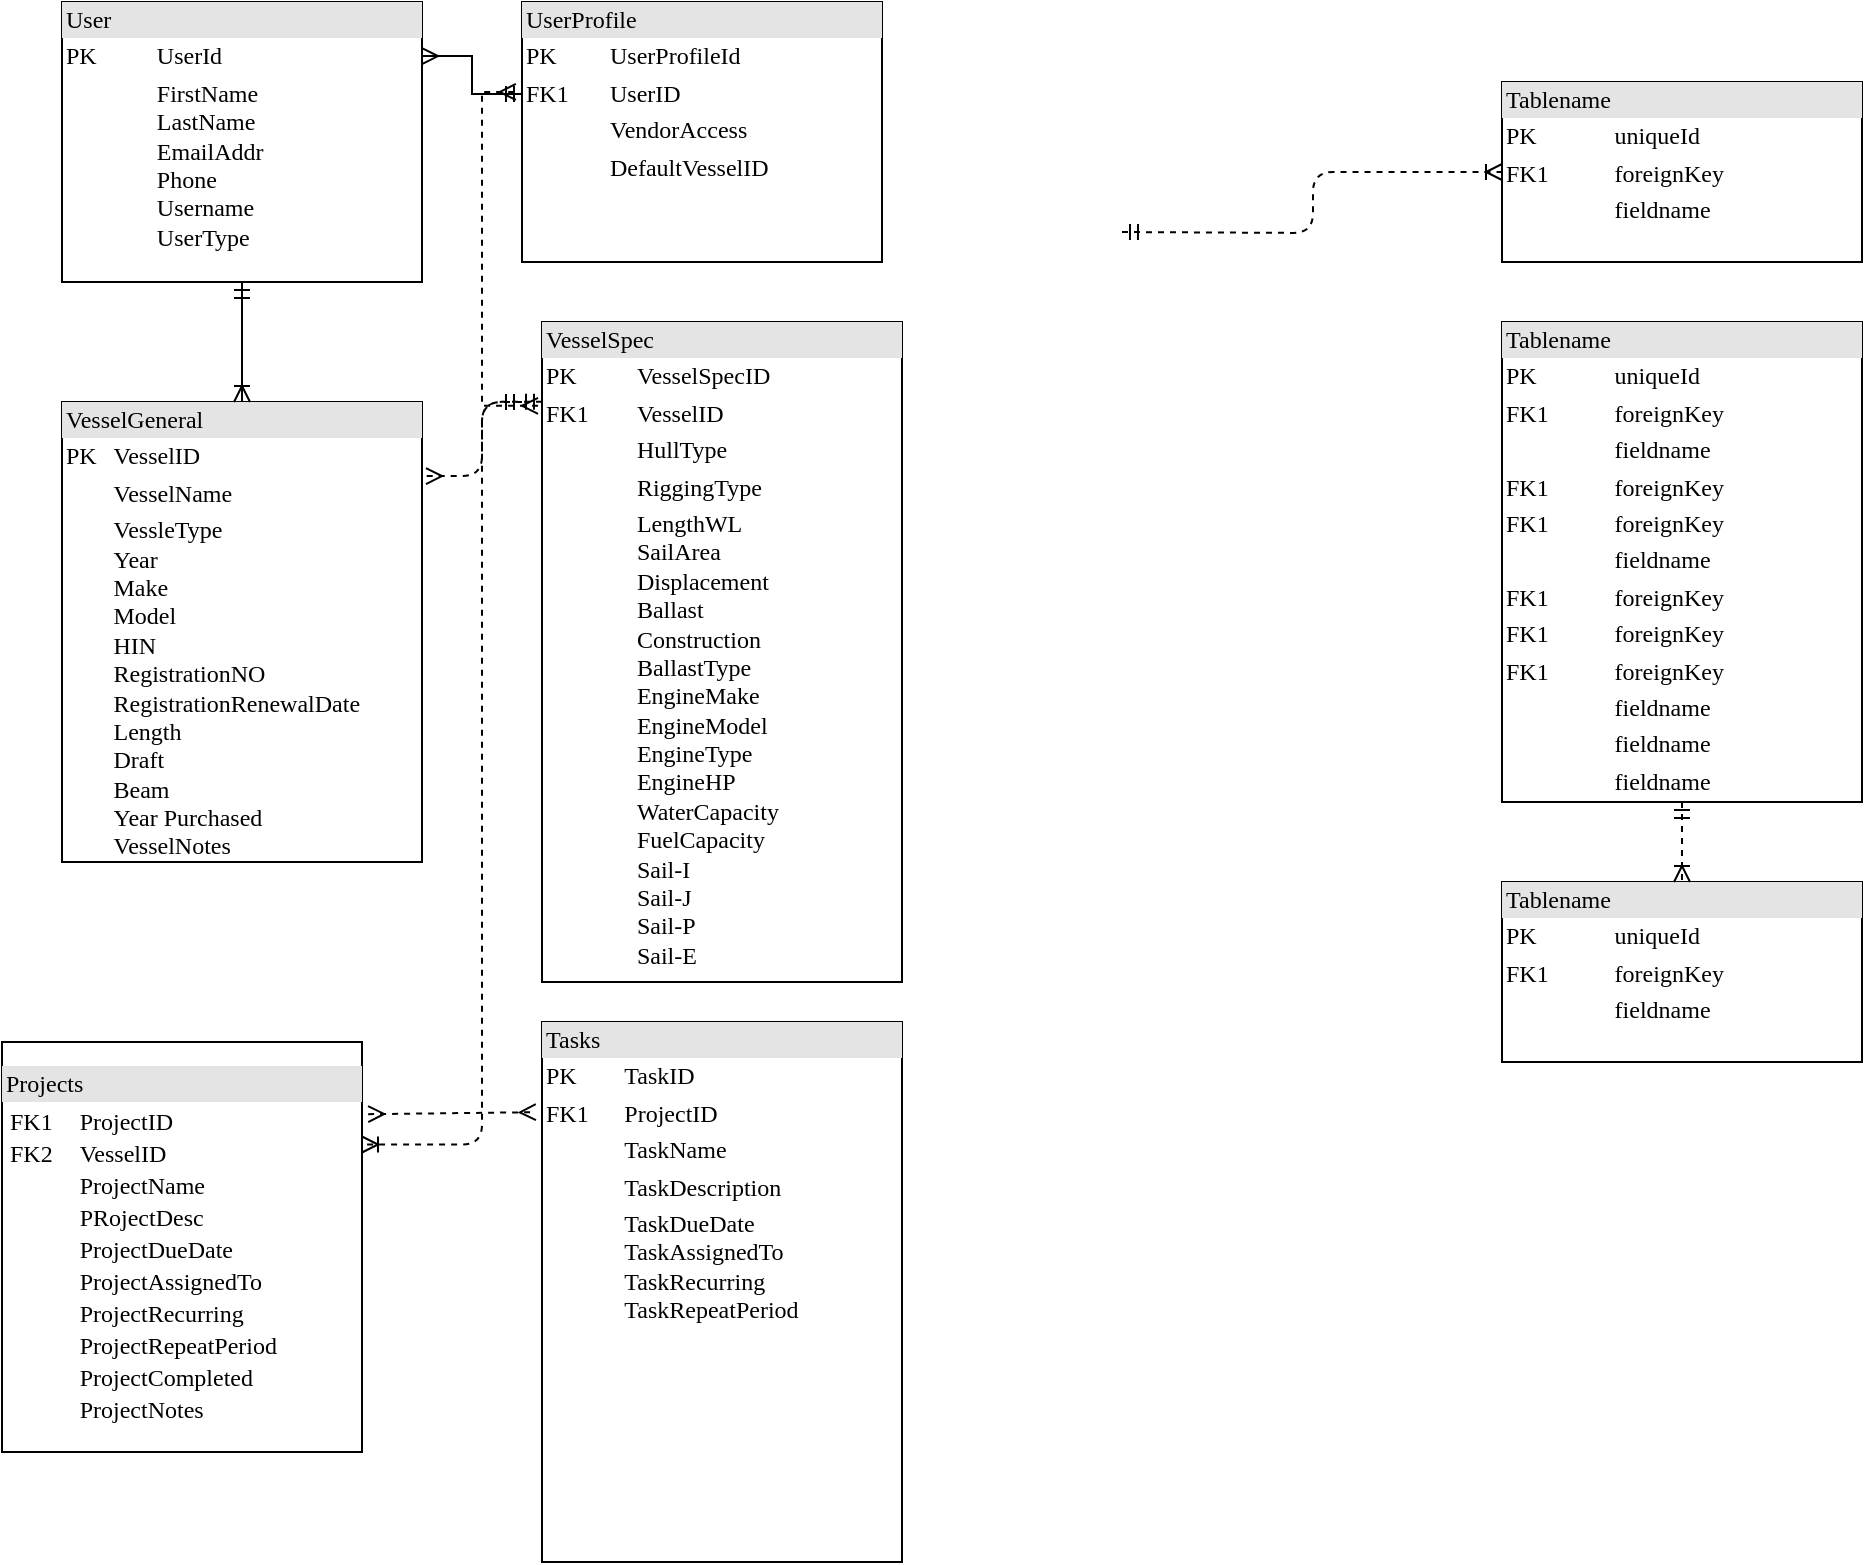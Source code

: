 <mxfile version="13.8.0" type="github">
  <diagram name="Page-1" id="2ca16b54-16f6-2749-3443-fa8db7711227">
    <mxGraphModel dx="1185" dy="667" grid="1" gridSize="10" guides="1" tooltips="1" connect="1" arrows="1" fold="1" page="1" pageScale="1" pageWidth="1100" pageHeight="850" background="#ffffff" math="0" shadow="0">
      <root>
        <mxCell id="0" />
        <mxCell id="1" parent="0" />
        <mxCell id="2ed32ef02a7f4228-1" value="&lt;div style=&quot;box-sizing: border-box ; width: 100% ; background: #e4e4e4 ; padding: 2px&quot;&gt;User&lt;/div&gt;&lt;table style=&quot;width: 100% ; font-size: 1em&quot; cellpadding=&quot;2&quot; cellspacing=&quot;0&quot;&gt;&lt;tbody&gt;&lt;tr&gt;&lt;td&gt;PK&lt;/td&gt;&lt;td&gt;UserId&lt;/td&gt;&lt;/tr&gt;&lt;tr&gt;&lt;td&gt;&lt;br&gt;&lt;/td&gt;&lt;td&gt;FirstName&lt;br&gt;LastName&lt;br&gt;EmailAddr&lt;br&gt;Phone&lt;br&gt;Username&lt;br&gt;UserType&lt;/td&gt;&lt;/tr&gt;&lt;tr&gt;&lt;td&gt;&lt;/td&gt;&lt;td&gt;&lt;br&gt;&lt;/td&gt;&lt;/tr&gt;&lt;/tbody&gt;&lt;/table&gt;" style="verticalAlign=top;align=left;overflow=fill;html=1;rounded=0;shadow=0;comic=0;labelBackgroundColor=none;strokeWidth=1;fontFamily=Verdana;fontSize=12" parent="1" vertex="1">
          <mxGeometry x="110" y="50" width="180" height="140" as="geometry" />
        </mxCell>
        <mxCell id="2ed32ef02a7f4228-19" style="edgeStyle=orthogonalEdgeStyle;html=1;dashed=1;labelBackgroundColor=none;startArrow=ERmandOne;endArrow=ERoneToMany;fontFamily=Verdana;fontSize=12;align=left;entryX=1;entryY=0.25;entryDx=0;entryDy=0;" parent="1" target="2ed32ef02a7f4228-6" edge="1">
          <mxGeometry relative="1" as="geometry">
            <Array as="points">
              <mxPoint x="320" y="250" />
              <mxPoint x="320" y="621" />
            </Array>
            <mxPoint x="340" y="250" as="sourcePoint" />
          </mxGeometry>
        </mxCell>
        <mxCell id="2ed32ef02a7f4228-20" style="edgeStyle=orthogonalEdgeStyle;html=1;dashed=1;labelBackgroundColor=none;startArrow=ERmandOne;endArrow=ERoneToMany;fontFamily=Verdana;fontSize=12;align=left;" parent="1" target="2ed32ef02a7f4228-11" edge="1">
          <mxGeometry relative="1" as="geometry">
            <mxPoint x="640" y="165" as="sourcePoint" />
          </mxGeometry>
        </mxCell>
        <mxCell id="2ed32ef02a7f4228-22" style="edgeStyle=orthogonalEdgeStyle;html=1;dashed=1;labelBackgroundColor=none;startArrow=ERmandOne;endArrow=ERmany;fontFamily=Verdana;fontSize=12;align=left;entryX=1.011;entryY=0.161;entryDx=0;entryDy=0;entryPerimeter=0;exitX=0;exitY=0.121;exitDx=0;exitDy=0;exitPerimeter=0;startFill=0;endFill=0;" parent="1" source="2ed32ef02a7f4228-8" target="2ed32ef02a7f4228-5" edge="1">
          <mxGeometry relative="1" as="geometry">
            <mxPoint x="290" y="585" as="targetPoint" />
            <Array as="points" />
          </mxGeometry>
        </mxCell>
        <mxCell id="2ed32ef02a7f4228-5" value="&lt;div style=&quot;box-sizing: border-box ; width: 100% ; background: #e4e4e4 ; padding: 2px&quot;&gt;VesselGeneral&lt;/div&gt;&lt;table style=&quot;width: 100% ; font-size: 1em&quot; cellpadding=&quot;2&quot; cellspacing=&quot;0&quot;&gt;&lt;tbody&gt;&lt;tr&gt;&lt;td&gt;PK&lt;/td&gt;&lt;td&gt;VesselID&lt;/td&gt;&lt;/tr&gt;&lt;tr&gt;&lt;td&gt;&lt;br&gt;&lt;/td&gt;&lt;td&gt;VesselName&lt;/td&gt;&lt;/tr&gt;&lt;tr&gt;&lt;td&gt;&lt;/td&gt;&lt;td&gt;VessleType&lt;br&gt;Year&lt;br&gt;Make&lt;br&gt;Model&lt;br&gt;HIN&lt;br&gt;RegistrationNO&lt;br&gt;RegistrationRenewalDate&lt;br&gt;Length&lt;br&gt;Draft&lt;br&gt;Beam&lt;br&gt;Year Purchased&lt;br&gt;VesselNotes&lt;br&gt;&lt;br&gt;&lt;br&gt;&lt;br&gt;&lt;/td&gt;&lt;/tr&gt;&lt;/tbody&gt;&lt;/table&gt;" style="verticalAlign=top;align=left;overflow=fill;html=1;rounded=0;shadow=0;comic=0;labelBackgroundColor=none;strokeWidth=1;fontFamily=Verdana;fontSize=12" parent="1" vertex="1">
          <mxGeometry x="110" y="250" width="180" height="230" as="geometry" />
        </mxCell>
        <mxCell id="2ed32ef02a7f4228-6" value="&lt;p style=&quot;line-height: 120%&quot;&gt;&lt;/p&gt;&lt;div style=&quot;box-sizing: border-box ; width: 100% ; background: #e4e4e4 ; padding: 2px&quot;&gt;Projects&lt;/div&gt;&lt;table style=&quot;width: 100% ; font-size: 1em&quot; cellpadding=&quot;2&quot; cellspacing=&quot;0&quot;&gt;&lt;tbody&gt;&lt;tr&gt;&lt;td&gt;&lt;table cellpadding=&quot;2&quot; cellspacing=&quot;0&quot; style=&quot;font-size: 1em ; width: 176px&quot;&gt;&lt;tbody style=&quot;line-height: 100%&quot;&gt;&lt;tr&gt;&lt;td&gt;FK1&lt;/td&gt;&lt;td&gt;&lt;span style=&quot;background-color: rgb(255 , 255 , 255)&quot;&gt;ProjectID&lt;/span&gt;&lt;/td&gt;&lt;/tr&gt;&lt;tr&gt;&lt;td&gt;FK2&lt;/td&gt;&lt;td&gt;&lt;span style=&quot;background-color: rgb(255 , 255 , 255)&quot;&gt;VesselID&lt;/span&gt;&lt;/td&gt;&lt;/tr&gt;&lt;tr&gt;&lt;td&gt;&lt;br&gt;&lt;/td&gt;&lt;td&gt;ProjectName&lt;/td&gt;&lt;/tr&gt;&lt;tr&gt;&lt;td&gt;&lt;br&gt;&lt;/td&gt;&lt;td&gt;PRojectDesc&lt;/td&gt;&lt;/tr&gt;&lt;tr&gt;&lt;td&gt;&lt;br&gt;&lt;/td&gt;&lt;td&gt;ProjectDueDate&lt;/td&gt;&lt;/tr&gt;&lt;tr&gt;&lt;td&gt;&lt;br&gt;&lt;/td&gt;&lt;td&gt;ProjectAssignedTo&lt;/td&gt;&lt;/tr&gt;&lt;tr&gt;&lt;td&gt;&lt;br&gt;&lt;/td&gt;&lt;td&gt;ProjectRecurring&lt;/td&gt;&lt;/tr&gt;&lt;tr&gt;&lt;td&gt;&lt;br&gt;&lt;/td&gt;&lt;td&gt;&lt;span style=&quot;background-color: rgb(255 , 255 , 255)&quot;&gt;ProjectRepeatPeriod&lt;/span&gt;&lt;/td&gt;&lt;/tr&gt;&lt;tr&gt;&lt;td&gt;&lt;br&gt;&lt;/td&gt;&lt;td&gt;ProjectCompleted&lt;/td&gt;&lt;/tr&gt;&lt;tr&gt;&lt;td&gt;&lt;br&gt;&lt;/td&gt;&lt;td&gt;ProjectNotes&lt;/td&gt;&lt;/tr&gt;&lt;/tbody&gt;&lt;/table&gt;&lt;/td&gt;&lt;td&gt;&lt;/td&gt;&lt;/tr&gt;&lt;/tbody&gt;&lt;/table&gt;&lt;p&gt;&lt;/p&gt;" style="verticalAlign=top;align=left;overflow=fill;html=1;rounded=0;shadow=0;comic=0;labelBackgroundColor=none;strokeWidth=1;fontFamily=Verdana;fontSize=12" parent="1" vertex="1">
          <mxGeometry x="80" y="570" width="180" height="205" as="geometry" />
        </mxCell>
        <mxCell id="2ed32ef02a7f4228-7" value="&lt;div style=&quot;box-sizing: border-box ; width: 100% ; background: #e4e4e4 ; padding: 2px&quot;&gt;Tasks&lt;/div&gt;&lt;table style=&quot;width: 100% ; font-size: 1em&quot; cellpadding=&quot;2&quot; cellspacing=&quot;0&quot;&gt;&lt;tbody&gt;&lt;tr&gt;&lt;td&gt;PK&lt;/td&gt;&lt;td&gt;TaskID&lt;/td&gt;&lt;/tr&gt;&lt;tr&gt;&lt;td&gt;FK1&lt;/td&gt;&lt;td&gt;ProjectID&lt;/td&gt;&lt;/tr&gt;&lt;tr&gt;&lt;td&gt;&lt;/td&gt;&lt;td&gt;TaskName&lt;/td&gt;&lt;/tr&gt;&lt;tr&gt;&lt;td&gt;&lt;br&gt;&lt;/td&gt;&lt;td&gt;TaskDescription&lt;br&gt;&lt;/td&gt;&lt;/tr&gt;&lt;tr&gt;&lt;td&gt;&lt;br&gt;&lt;/td&gt;&lt;td&gt;TaskDueDate&lt;br&gt;TaskAssignedTo&lt;br&gt;TaskRecurring&lt;br&gt;TaskRepeatPeriod&lt;br&gt;&lt;br&gt;&lt;/td&gt;&lt;/tr&gt;&lt;/tbody&gt;&lt;/table&gt;" style="verticalAlign=top;align=left;overflow=fill;html=1;rounded=0;shadow=0;comic=0;labelBackgroundColor=none;strokeWidth=1;fontFamily=Verdana;fontSize=12" parent="1" vertex="1">
          <mxGeometry x="350" y="560" width="180" height="270" as="geometry" />
        </mxCell>
        <mxCell id="KJobEhFZfpMi85MwYcCg-6" style="edgeStyle=orthogonalEdgeStyle;rounded=0;orthogonalLoop=1;jettySize=auto;html=1;entryX=-0.017;entryY=0.346;entryDx=0;entryDy=0;dashed=1;startArrow=ERmany;startFill=0;endArrow=ERmany;endFill=0;exitX=-0.011;exitY=0.127;exitDx=0;exitDy=0;exitPerimeter=0;entryPerimeter=0;" edge="1" parent="1" source="2ed32ef02a7f4228-8" target="KJobEhFZfpMi85MwYcCg-2">
          <mxGeometry relative="1" as="geometry">
            <Array as="points">
              <mxPoint x="320" y="252" />
              <mxPoint x="320" y="95" />
            </Array>
          </mxGeometry>
        </mxCell>
        <mxCell id="2ed32ef02a7f4228-8" value="&lt;div style=&quot;box-sizing: border-box ; width: 100% ; background: #e4e4e4 ; padding: 2px&quot;&gt;VesselSpec&lt;/div&gt;&lt;table style=&quot;width: 100% ; font-size: 1em&quot; cellpadding=&quot;2&quot; cellspacing=&quot;0&quot;&gt;&lt;tbody&gt;&lt;tr&gt;&lt;td&gt;PK&lt;/td&gt;&lt;td&gt;VesselSpecID&lt;/td&gt;&lt;/tr&gt;&lt;tr&gt;&lt;td&gt;FK1&lt;/td&gt;&lt;td&gt;VesselID&lt;/td&gt;&lt;/tr&gt;&lt;tr&gt;&lt;td&gt;&lt;/td&gt;&lt;td&gt;HullType&lt;/td&gt;&lt;/tr&gt;&lt;tr&gt;&lt;td&gt;&lt;br&gt;&lt;/td&gt;&lt;td&gt;RiggingType&lt;/td&gt;&lt;/tr&gt;&lt;tr&gt;&lt;td&gt;&lt;/td&gt;&lt;td&gt;LengthWL&lt;br&gt;SailArea&lt;br&gt;Displacement&lt;br&gt;Ballast&lt;br&gt;Construction&lt;br&gt;BallastType&lt;br&gt;EngineMake&lt;br&gt;EngineModel&lt;br&gt;EngineType&lt;br&gt;EngineHP&lt;br&gt;WaterCapacity&lt;br&gt;FuelCapacity&lt;br&gt;Sail-I&lt;br&gt;Sail-J&lt;br&gt;Sail-P&lt;br&gt;Sail-E&lt;/td&gt;&lt;/tr&gt;&lt;/tbody&gt;&lt;/table&gt;" style="verticalAlign=top;align=left;overflow=fill;html=1;rounded=0;shadow=0;comic=0;labelBackgroundColor=none;strokeWidth=1;fontFamily=Verdana;fontSize=12" parent="1" vertex="1">
          <mxGeometry x="350" y="210" width="180" height="330" as="geometry" />
        </mxCell>
        <mxCell id="2ed32ef02a7f4228-9" value="&lt;div style=&quot;box-sizing:border-box;width:100%;background:#e4e4e4;padding:2px;&quot;&gt;Tablename&lt;/div&gt;&lt;table style=&quot;width:100%;font-size:1em;&quot; cellpadding=&quot;2&quot; cellspacing=&quot;0&quot;&gt;&lt;tr&gt;&lt;td&gt;PK&lt;/td&gt;&lt;td&gt;uniqueId&lt;/td&gt;&lt;/tr&gt;&lt;tr&gt;&lt;td&gt;FK1&lt;/td&gt;&lt;td&gt;foreignKey&lt;/td&gt;&lt;/tr&gt;&lt;tr&gt;&lt;td&gt;&lt;/td&gt;&lt;td&gt;fieldname&lt;/td&gt;&lt;/tr&gt;&lt;/table&gt;" style="verticalAlign=top;align=left;overflow=fill;html=1;rounded=0;shadow=0;comic=0;labelBackgroundColor=none;strokeWidth=1;fontFamily=Verdana;fontSize=12" parent="1" vertex="1">
          <mxGeometry x="830" y="490" width="180" height="90" as="geometry" />
        </mxCell>
        <mxCell id="2ed32ef02a7f4228-21" style="edgeStyle=orthogonalEdgeStyle;html=1;entryX=0.5;entryY=0;dashed=1;labelBackgroundColor=none;startArrow=ERmandOne;endArrow=ERoneToMany;fontFamily=Verdana;fontSize=12;align=left;" parent="1" source="2ed32ef02a7f4228-10" target="2ed32ef02a7f4228-9" edge="1">
          <mxGeometry relative="1" as="geometry" />
        </mxCell>
        <mxCell id="2ed32ef02a7f4228-10" value="&lt;div style=&quot;box-sizing: border-box ; width: 100% ; background: #e4e4e4 ; padding: 2px&quot;&gt;Tablename&lt;/div&gt;&lt;table style=&quot;width: 100% ; font-size: 1em&quot; cellpadding=&quot;2&quot; cellspacing=&quot;0&quot;&gt;&lt;tbody&gt;&lt;tr&gt;&lt;td&gt;PK&lt;/td&gt;&lt;td&gt;uniqueId&lt;/td&gt;&lt;/tr&gt;&lt;tr&gt;&lt;td&gt;FK1&lt;/td&gt;&lt;td&gt;foreignKey&lt;/td&gt;&lt;/tr&gt;&lt;tr&gt;&lt;td&gt;&lt;/td&gt;&lt;td&gt;fieldname&lt;/td&gt;&lt;/tr&gt;&lt;tr&gt;&lt;td&gt;FK1&lt;br&gt;&lt;/td&gt;&lt;td&gt;foreignKey&lt;br&gt;&lt;/td&gt;&lt;/tr&gt;&lt;tr&gt;&lt;td&gt;FK1&lt;br&gt;&lt;/td&gt;&lt;td&gt;foreignKey&lt;br&gt;&lt;/td&gt;&lt;/tr&gt;&lt;tr&gt;&lt;td&gt;&lt;br&gt;&lt;/td&gt;&lt;td&gt;fieldname&lt;br&gt;&lt;/td&gt;&lt;/tr&gt;&lt;tr&gt;&lt;td&gt;FK1&lt;br&gt;&lt;/td&gt;&lt;td&gt;foreignKey&lt;br&gt;&lt;/td&gt;&lt;/tr&gt;&lt;tr&gt;&lt;td&gt;FK1&lt;br&gt;&lt;/td&gt;&lt;td&gt;foreignKey&lt;br&gt;&lt;/td&gt;&lt;/tr&gt;&lt;tr&gt;&lt;td&gt;FK1&lt;br&gt;&lt;/td&gt;&lt;td&gt;foreignKey&lt;br&gt;&lt;/td&gt;&lt;/tr&gt;&lt;tr&gt;&lt;td&gt;&lt;br&gt;&lt;/td&gt;&lt;td&gt;fieldname&lt;br&gt;&lt;/td&gt;&lt;/tr&gt;&lt;tr&gt;&lt;td&gt;&lt;br&gt;&lt;/td&gt;&lt;td&gt;fieldname&lt;br&gt;&lt;/td&gt;&lt;/tr&gt;&lt;tr&gt;&lt;td&gt;&lt;br&gt;&lt;/td&gt;&lt;td&gt;fieldname&lt;br&gt;&lt;/td&gt;&lt;/tr&gt;&lt;/tbody&gt;&lt;/table&gt;" style="verticalAlign=top;align=left;overflow=fill;html=1;rounded=0;shadow=0;comic=0;labelBackgroundColor=none;strokeWidth=1;fontFamily=Verdana;fontSize=12" parent="1" vertex="1">
          <mxGeometry x="830" y="210" width="180" height="240" as="geometry" />
        </mxCell>
        <mxCell id="2ed32ef02a7f4228-11" value="&lt;div style=&quot;box-sizing:border-box;width:100%;background:#e4e4e4;padding:2px;&quot;&gt;Tablename&lt;/div&gt;&lt;table style=&quot;width:100%;font-size:1em;&quot; cellpadding=&quot;2&quot; cellspacing=&quot;0&quot;&gt;&lt;tr&gt;&lt;td&gt;PK&lt;/td&gt;&lt;td&gt;uniqueId&lt;/td&gt;&lt;/tr&gt;&lt;tr&gt;&lt;td&gt;FK1&lt;/td&gt;&lt;td&gt;foreignKey&lt;/td&gt;&lt;/tr&gt;&lt;tr&gt;&lt;td&gt;&lt;/td&gt;&lt;td&gt;fieldname&lt;/td&gt;&lt;/tr&gt;&lt;/table&gt;" style="verticalAlign=top;align=left;overflow=fill;html=1;rounded=0;shadow=0;comic=0;labelBackgroundColor=none;strokeWidth=1;fontFamily=Verdana;fontSize=12" parent="1" vertex="1">
          <mxGeometry x="830" y="90" width="180" height="90" as="geometry" />
        </mxCell>
        <mxCell id="2ed32ef02a7f4228-13" value="" style="edgeStyle=orthogonalEdgeStyle;html=1;endArrow=ERoneToMany;startArrow=ERmandOne;labelBackgroundColor=none;fontFamily=Verdana;fontSize=12;align=left;exitX=0.5;exitY=1;entryX=0.5;entryY=0;" parent="1" source="2ed32ef02a7f4228-1" target="2ed32ef02a7f4228-5" edge="1">
          <mxGeometry width="100" height="100" relative="1" as="geometry">
            <mxPoint x="350" y="370" as="sourcePoint" />
            <mxPoint x="450" y="270" as="targetPoint" />
          </mxGeometry>
        </mxCell>
        <mxCell id="KJobEhFZfpMi85MwYcCg-1" value="" style="endArrow=ERmany;html=1;entryX=-0.017;entryY=0.167;entryDx=0;entryDy=0;entryPerimeter=0;exitX=1.017;exitY=0.176;exitDx=0;exitDy=0;exitPerimeter=0;endFill=0;startArrow=ERmany;startFill=0;dashed=1;" edge="1" parent="1" source="2ed32ef02a7f4228-6" target="2ed32ef02a7f4228-7">
          <mxGeometry width="50" height="50" relative="1" as="geometry">
            <mxPoint x="250" y="820" as="sourcePoint" />
            <mxPoint x="300" y="770" as="targetPoint" />
          </mxGeometry>
        </mxCell>
        <mxCell id="KJobEhFZfpMi85MwYcCg-4" style="edgeStyle=orthogonalEdgeStyle;rounded=0;orthogonalLoop=1;jettySize=auto;html=1;entryX=1;entryY=0.193;entryDx=0;entryDy=0;entryPerimeter=0;exitX=0;exitY=0.354;exitDx=0;exitDy=0;exitPerimeter=0;endArrow=ERmany;endFill=0;startArrow=ERmandOne;startFill=0;" edge="1" parent="1" source="KJobEhFZfpMi85MwYcCg-2" target="2ed32ef02a7f4228-1">
          <mxGeometry relative="1" as="geometry" />
        </mxCell>
        <mxCell id="KJobEhFZfpMi85MwYcCg-2" value="&lt;div style=&quot;box-sizing: border-box ; width: 100% ; background: #e4e4e4 ; padding: 2px&quot;&gt;UserProfile&lt;/div&gt;&lt;table style=&quot;width: 100% ; font-size: 1em&quot; cellpadding=&quot;2&quot; cellspacing=&quot;0&quot;&gt;&lt;tbody&gt;&lt;tr&gt;&lt;td&gt;PK&lt;/td&gt;&lt;td&gt;UserProfileId&lt;/td&gt;&lt;/tr&gt;&lt;tr&gt;&lt;td&gt;FK1&lt;/td&gt;&lt;td&gt;UserID&lt;/td&gt;&lt;/tr&gt;&lt;tr&gt;&lt;td&gt;&lt;/td&gt;&lt;td&gt;VendorAccess&lt;/td&gt;&lt;/tr&gt;&lt;tr&gt;&lt;td&gt;&lt;br&gt;&lt;/td&gt;&lt;td&gt;DefaultVesselID&lt;/td&gt;&lt;/tr&gt;&lt;tr&gt;&lt;td&gt;&lt;br&gt;&lt;/td&gt;&lt;td&gt;&lt;br&gt;&lt;/td&gt;&lt;/tr&gt;&lt;/tbody&gt;&lt;/table&gt;" style="verticalAlign=top;align=left;overflow=fill;html=1;rounded=0;shadow=0;comic=0;labelBackgroundColor=none;strokeWidth=1;fontFamily=Verdana;fontSize=12" vertex="1" parent="1">
          <mxGeometry x="340" y="50" width="180" height="130" as="geometry" />
        </mxCell>
      </root>
    </mxGraphModel>
  </diagram>
</mxfile>

